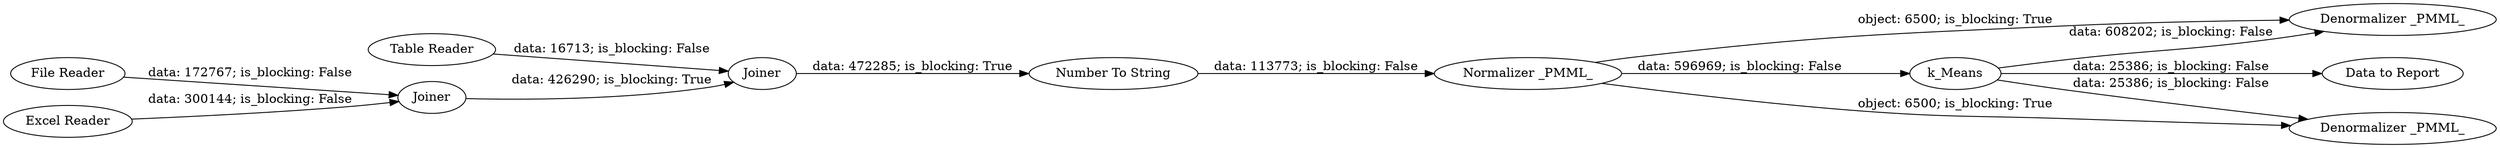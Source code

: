 digraph {
	"2267226760849791370_209" [label="Table Reader"]
	"2267226760849791370_138" [label=k_Means]
	"2267226760849791370_140" [label="Denormalizer _PMML_"]
	"2267226760849791370_210" [label=Joiner]
	"2267226760849791370_211" [label=Joiner]
	"2267226760849791370_208" [label="File Reader"]
	"2267226760849791370_207" [label="Excel Reader"]
	"2267226760849791370_205" [label="Number To String"]
	"2267226760849791370_141" [label="Denormalizer _PMML_"]
	"2267226760849791370_202" [label="Data to Report"]
	"2267226760849791370_200" [label="Normalizer _PMML_"]
	"2267226760849791370_207" -> "2267226760849791370_210" [label="data: 300144; is_blocking: False"]
	"2267226760849791370_208" -> "2267226760849791370_210" [label="data: 172767; is_blocking: False"]
	"2267226760849791370_200" -> "2267226760849791370_138" [label="data: 596969; is_blocking: False"]
	"2267226760849791370_209" -> "2267226760849791370_211" [label="data: 16713; is_blocking: False"]
	"2267226760849791370_200" -> "2267226760849791370_140" [label="object: 6500; is_blocking: True"]
	"2267226760849791370_138" -> "2267226760849791370_141" [label="data: 25386; is_blocking: False"]
	"2267226760849791370_138" -> "2267226760849791370_202" [label="data: 25386; is_blocking: False"]
	"2267226760849791370_210" -> "2267226760849791370_211" [label="data: 426290; is_blocking: True"]
	"2267226760849791370_205" -> "2267226760849791370_200" [label="data: 113773; is_blocking: False"]
	"2267226760849791370_211" -> "2267226760849791370_205" [label="data: 472285; is_blocking: True"]
	"2267226760849791370_138" -> "2267226760849791370_140" [label="data: 608202; is_blocking: False"]
	"2267226760849791370_200" -> "2267226760849791370_141" [label="object: 6500; is_blocking: True"]
	rankdir=LR
}
